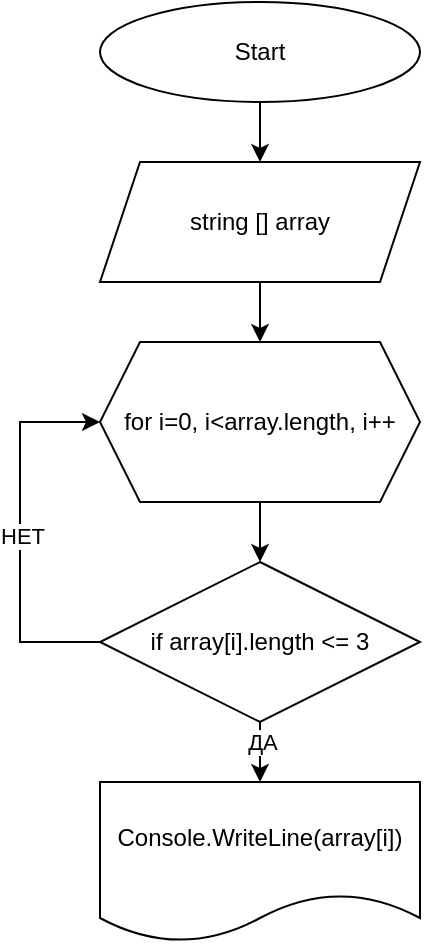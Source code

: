<mxfile version="21.7.4" type="device">
  <diagram name="Страница — 1" id="HmTrVDBh0SqJhUGpX6ty">
    <mxGraphModel dx="835" dy="512" grid="1" gridSize="10" guides="1" tooltips="1" connect="1" arrows="1" fold="1" page="1" pageScale="1" pageWidth="827" pageHeight="1169" math="0" shadow="0">
      <root>
        <mxCell id="0" />
        <mxCell id="1" parent="0" />
        <mxCell id="mHaAWTCKIyT-Cmkm_INJ-5" style="edgeStyle=orthogonalEdgeStyle;rounded=0;orthogonalLoop=1;jettySize=auto;html=1;exitX=0.5;exitY=1;exitDx=0;exitDy=0;entryX=0.5;entryY=0;entryDx=0;entryDy=0;" edge="1" parent="1" source="RczpkamzrUJYiYEXYmhn-1" target="RczpkamzrUJYiYEXYmhn-2">
          <mxGeometry relative="1" as="geometry" />
        </mxCell>
        <mxCell id="RczpkamzrUJYiYEXYmhn-1" value="Start" style="ellipse;whiteSpace=wrap;html=1;" parent="1" vertex="1">
          <mxGeometry x="320" y="10" width="160" height="50" as="geometry" />
        </mxCell>
        <mxCell id="RczpkamzrUJYiYEXYmhn-2" value="string [] array" style="shape=parallelogram;perimeter=parallelogramPerimeter;whiteSpace=wrap;html=1;fixedSize=1;" parent="1" vertex="1">
          <mxGeometry x="320" y="90" width="160" height="60" as="geometry" />
        </mxCell>
        <mxCell id="mHaAWTCKIyT-Cmkm_INJ-7" style="edgeStyle=orthogonalEdgeStyle;rounded=0;orthogonalLoop=1;jettySize=auto;html=1;exitX=0.5;exitY=1;exitDx=0;exitDy=0;entryX=0.5;entryY=0;entryDx=0;entryDy=0;" edge="1" parent="1" source="mHaAWTCKIyT-Cmkm_INJ-1" target="mHaAWTCKIyT-Cmkm_INJ-3">
          <mxGeometry relative="1" as="geometry" />
        </mxCell>
        <mxCell id="mHaAWTCKIyT-Cmkm_INJ-9" value="ДА" style="edgeLabel;html=1;align=center;verticalAlign=middle;resizable=0;points=[];" vertex="1" connectable="0" parent="mHaAWTCKIyT-Cmkm_INJ-7">
          <mxGeometry x="-0.322" y="1" relative="1" as="geometry">
            <mxPoint as="offset" />
          </mxGeometry>
        </mxCell>
        <mxCell id="mHaAWTCKIyT-Cmkm_INJ-8" style="edgeStyle=orthogonalEdgeStyle;rounded=0;orthogonalLoop=1;jettySize=auto;html=1;exitX=0;exitY=0.5;exitDx=0;exitDy=0;entryX=0;entryY=0.5;entryDx=0;entryDy=0;" edge="1" parent="1" source="mHaAWTCKIyT-Cmkm_INJ-1" target="mHaAWTCKIyT-Cmkm_INJ-2">
          <mxGeometry relative="1" as="geometry">
            <Array as="points">
              <mxPoint x="280" y="330" />
              <mxPoint x="280" y="220" />
            </Array>
          </mxGeometry>
        </mxCell>
        <mxCell id="mHaAWTCKIyT-Cmkm_INJ-10" value="НЕТ" style="edgeLabel;html=1;align=center;verticalAlign=middle;resizable=0;points=[];" vertex="1" connectable="0" parent="mHaAWTCKIyT-Cmkm_INJ-8">
          <mxGeometry x="-0.019" y="-1" relative="1" as="geometry">
            <mxPoint as="offset" />
          </mxGeometry>
        </mxCell>
        <mxCell id="mHaAWTCKIyT-Cmkm_INJ-1" value="if array[i].length &amp;lt;= 3" style="rhombus;whiteSpace=wrap;html=1;" vertex="1" parent="1">
          <mxGeometry x="320" y="290" width="160" height="80" as="geometry" />
        </mxCell>
        <mxCell id="mHaAWTCKIyT-Cmkm_INJ-6" style="edgeStyle=orthogonalEdgeStyle;rounded=0;orthogonalLoop=1;jettySize=auto;html=1;exitX=0.5;exitY=1;exitDx=0;exitDy=0;entryX=0.5;entryY=0;entryDx=0;entryDy=0;" edge="1" parent="1" source="mHaAWTCKIyT-Cmkm_INJ-2" target="mHaAWTCKIyT-Cmkm_INJ-1">
          <mxGeometry relative="1" as="geometry" />
        </mxCell>
        <mxCell id="mHaAWTCKIyT-Cmkm_INJ-2" value="for i=0, i&amp;lt;array.length, i++" style="shape=hexagon;perimeter=hexagonPerimeter2;whiteSpace=wrap;html=1;fixedSize=1;" vertex="1" parent="1">
          <mxGeometry x="320" y="180" width="160" height="80" as="geometry" />
        </mxCell>
        <mxCell id="mHaAWTCKIyT-Cmkm_INJ-3" value="Console.WriteLine(array[i])" style="shape=document;whiteSpace=wrap;html=1;boundedLbl=1;" vertex="1" parent="1">
          <mxGeometry x="320" y="400" width="160" height="80" as="geometry" />
        </mxCell>
        <mxCell id="mHaAWTCKIyT-Cmkm_INJ-4" value="" style="endArrow=classic;html=1;rounded=0;exitX=0.5;exitY=1;exitDx=0;exitDy=0;entryX=0.5;entryY=0;entryDx=0;entryDy=0;" edge="1" parent="1" source="RczpkamzrUJYiYEXYmhn-2" target="mHaAWTCKIyT-Cmkm_INJ-2">
          <mxGeometry width="50" height="50" relative="1" as="geometry">
            <mxPoint x="390" y="340" as="sourcePoint" />
            <mxPoint x="440" y="290" as="targetPoint" />
          </mxGeometry>
        </mxCell>
      </root>
    </mxGraphModel>
  </diagram>
</mxfile>
